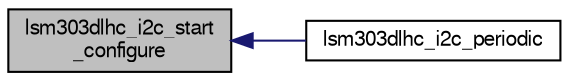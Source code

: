 digraph "lsm303dlhc_i2c_start_configure"
{
  edge [fontname="FreeSans",fontsize="10",labelfontname="FreeSans",labelfontsize="10"];
  node [fontname="FreeSans",fontsize="10",shape=record];
  rankdir="LR";
  Node1 [label="lsm303dlhc_i2c_start\l_configure",height=0.2,width=0.4,color="black", fillcolor="grey75", style="filled", fontcolor="black"];
  Node1 -> Node2 [dir="back",color="midnightblue",fontsize="10",style="solid",fontname="FreeSans"];
  Node2 [label="lsm303dlhc_i2c_periodic",height=0.2,width=0.4,color="black", fillcolor="white", style="filled",URL="$lsm303dlhc__i2c_8h.html#a2f600ac276e7ed6eb74c55228e96ce11",tooltip="convenience function: read or start configuration if not already initialized "];
}

